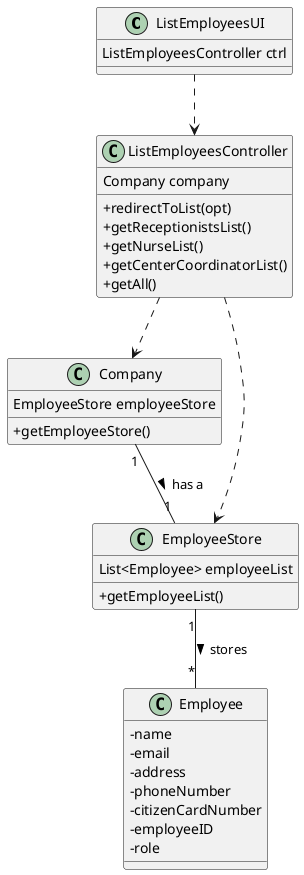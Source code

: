 @startuml
  skinparam classAttributeIconSize 0

  class ListEmployeesUI{

    ListEmployeesController ctrl

  }

  class ListEmployeesController{

  Company company
  +redirectToList(opt)
  +getReceptionistsList()
  +getNurseList()
  +getCenterCoordinatorList()
  +getAll()

  }

  class Company{

  EmployeeStore employeeStore
  +getEmployeeStore()

  }

  class EmployeeStore{

  List<Employee> employeeList
  +getEmployeeList()

  }

  class Employee{

  -name
  -email
  -address
  -phoneNumber
  -citizenCardNumber
  -employeeID
  -role

  }

  ListEmployeesUI ..> ListEmployeesController
  ListEmployeesController ..> EmployeeStore
  ListEmployeesController ..> Company
  Company "1" -- "1" EmployeeStore : has a >
  EmployeeStore "1" -- "*" Employee : stores >


  @enduml